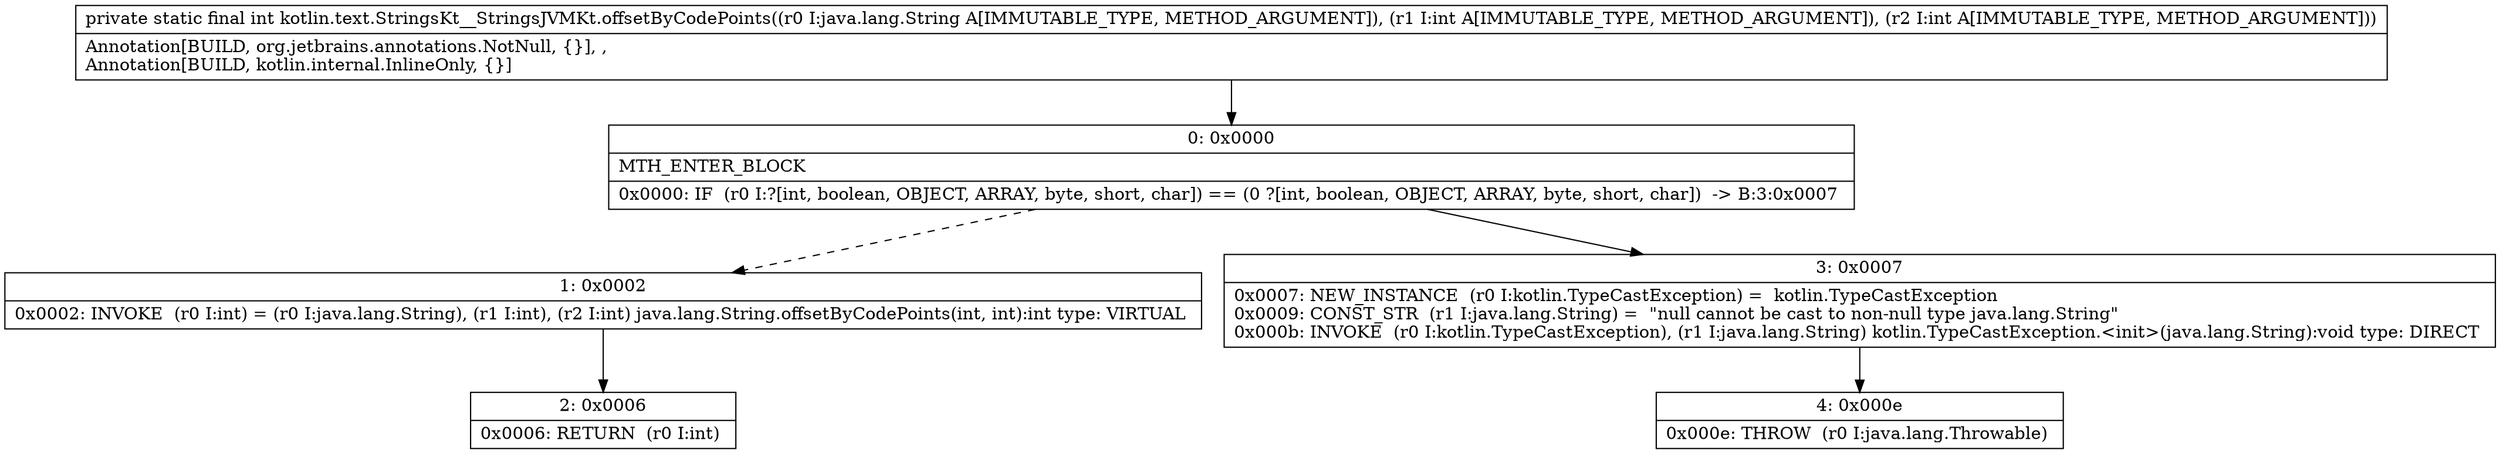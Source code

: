 digraph "CFG forkotlin.text.StringsKt__StringsJVMKt.offsetByCodePoints(Ljava\/lang\/String;II)I" {
Node_0 [shape=record,label="{0\:\ 0x0000|MTH_ENTER_BLOCK\l|0x0000: IF  (r0 I:?[int, boolean, OBJECT, ARRAY, byte, short, char]) == (0 ?[int, boolean, OBJECT, ARRAY, byte, short, char])  \-\> B:3:0x0007 \l}"];
Node_1 [shape=record,label="{1\:\ 0x0002|0x0002: INVOKE  (r0 I:int) = (r0 I:java.lang.String), (r1 I:int), (r2 I:int) java.lang.String.offsetByCodePoints(int, int):int type: VIRTUAL \l}"];
Node_2 [shape=record,label="{2\:\ 0x0006|0x0006: RETURN  (r0 I:int) \l}"];
Node_3 [shape=record,label="{3\:\ 0x0007|0x0007: NEW_INSTANCE  (r0 I:kotlin.TypeCastException) =  kotlin.TypeCastException \l0x0009: CONST_STR  (r1 I:java.lang.String) =  \"null cannot be cast to non\-null type java.lang.String\" \l0x000b: INVOKE  (r0 I:kotlin.TypeCastException), (r1 I:java.lang.String) kotlin.TypeCastException.\<init\>(java.lang.String):void type: DIRECT \l}"];
Node_4 [shape=record,label="{4\:\ 0x000e|0x000e: THROW  (r0 I:java.lang.Throwable) \l}"];
MethodNode[shape=record,label="{private static final int kotlin.text.StringsKt__StringsJVMKt.offsetByCodePoints((r0 I:java.lang.String A[IMMUTABLE_TYPE, METHOD_ARGUMENT]), (r1 I:int A[IMMUTABLE_TYPE, METHOD_ARGUMENT]), (r2 I:int A[IMMUTABLE_TYPE, METHOD_ARGUMENT]))  | Annotation[BUILD, org.jetbrains.annotations.NotNull, \{\}], , \lAnnotation[BUILD, kotlin.internal.InlineOnly, \{\}]\l}"];
MethodNode -> Node_0;
Node_0 -> Node_1[style=dashed];
Node_0 -> Node_3;
Node_1 -> Node_2;
Node_3 -> Node_4;
}

